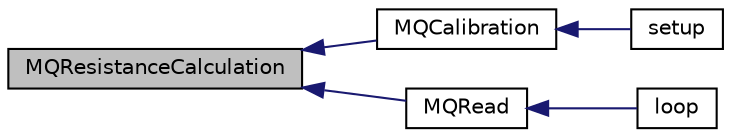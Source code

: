 digraph "MQResistanceCalculation"
{
  edge [fontname="Helvetica",fontsize="10",labelfontname="Helvetica",labelfontsize="10"];
  node [fontname="Helvetica",fontsize="10",shape=record];
  rankdir="LR";
  Node1 [label="MQResistanceCalculation",height=0.2,width=0.4,color="black", fillcolor="grey75", style="filled", fontcolor="black"];
  Node1 -> Node2 [dir="back",color="midnightblue",fontsize="10",style="solid"];
  Node2 [label="MQCalibration",height=0.2,width=0.4,color="black", fillcolor="white", style="filled",URL="$misq2_8h.html#a2d47ada5dcaf51b7ab02ecc6a398a23e"];
  Node2 -> Node3 [dir="back",color="midnightblue",fontsize="10",style="solid"];
  Node3 [label="setup",height=0.2,width=0.4,color="black", fillcolor="white", style="filled",URL="$misq2_8h.html#a4fc01d736fe50cf5b977f755b675f11d"];
  Node1 -> Node4 [dir="back",color="midnightblue",fontsize="10",style="solid"];
  Node4 [label="MQRead",height=0.2,width=0.4,color="black", fillcolor="white", style="filled",URL="$misq2_8h.html#a7ff8ec7679bab97a45b1036d288da051"];
  Node4 -> Node5 [dir="back",color="midnightblue",fontsize="10",style="solid"];
  Node5 [label="loop",height=0.2,width=0.4,color="black", fillcolor="white", style="filled",URL="$misq2_8h.html#afe461d27b9c48d5921c00d521181f12f"];
}
